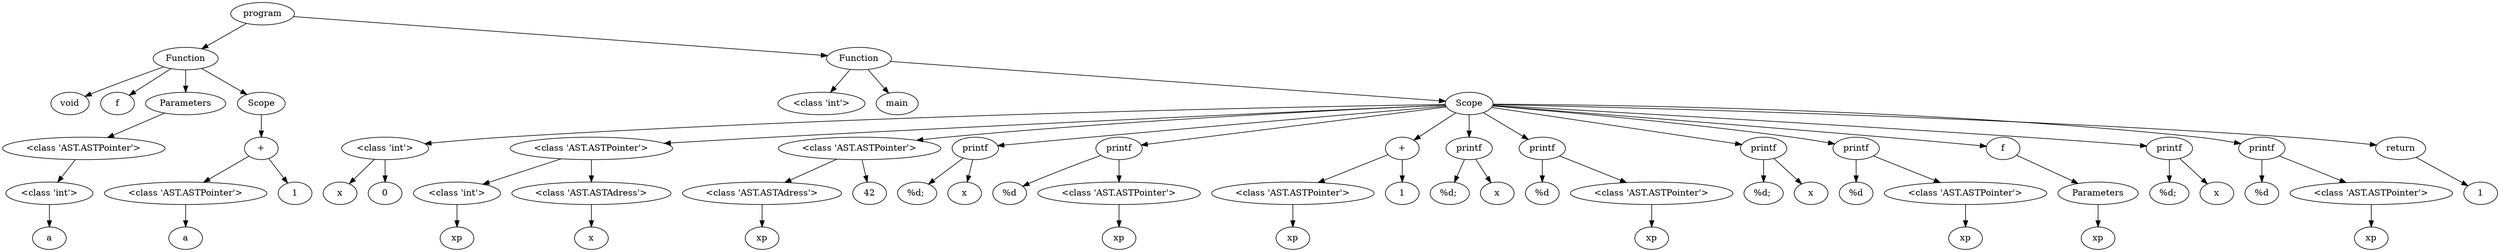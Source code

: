 digraph G { 
"<AST.AST object at 0x0000023EAC38FE80> (0)"[label="program"]
"<AST.ASTFunction object at 0x0000023EAC38FF10> (1)"[label="Function"]
"<AST.AST object at 0x0000023EAC38FE80> (0)"->"<AST.ASTFunction object at 0x0000023EAC38FF10> (1)"
"<AST.ASTFunction object at 0x0000023EAC38FF10> (1)"[label="Function"]
"<AST.ASTVoid object at 0x0000023EAC38FB50> (2)"[label="void"]
"<AST.ASTFunction object at 0x0000023EAC38FF10> (1)"->"<AST.ASTVoid object at 0x0000023EAC38FB50> (2)"
"<AST.ASTFunctionName object at 0x0000023EAC38FAF0> (2)"[label="f"]
"<AST.ASTFunction object at 0x0000023EAC38FF10> (1)"->"<AST.ASTFunctionName object at 0x0000023EAC38FAF0> (2)"
"<AST.ASTParameters object at 0x0000023EAC38FFA0> (2)"[label="Parameters"]
"<AST.ASTFunction object at 0x0000023EAC38FF10> (1)"->"<AST.ASTParameters object at 0x0000023EAC38FFA0> (2)"
"<AST.ASTParameters object at 0x0000023EAC38FFA0> (2)"[label="Parameters"]
"<AST.ASTPointer object at 0x0000023EAC3930A0> (3)"[label="<class 'AST.ASTPointer'>"]
"<AST.ASTParameters object at 0x0000023EAC38FFA0> (2)"->"<AST.ASTPointer object at 0x0000023EAC3930A0> (3)"
"<AST.ASTPointer object at 0x0000023EAC3930A0> (3)"[label="<class 'AST.ASTPointer'>"]
"<AST.ASTDataType object at 0x0000023EAC393430> (4)"[label="<class 'int'>"]
"<AST.ASTPointer object at 0x0000023EAC3930A0> (3)"->"<AST.ASTDataType object at 0x0000023EAC393430> (4)"
"<AST.ASTDataType object at 0x0000023EAC393430> (4)"[label="<class 'int'>"]
"<AST.ASTVariable object at 0x0000023EAC393070> (5)"[label="a"]
"<AST.ASTDataType object at 0x0000023EAC393430> (4)"->"<AST.ASTVariable object at 0x0000023EAC393070> (5)"
"<AST.ASTScope object at 0x0000023EAC3930D0> (2)"[label="Scope"]
"<AST.ASTFunction object at 0x0000023EAC38FF10> (1)"->"<AST.ASTScope object at 0x0000023EAC3930D0> (2)"
"<AST.ASTScope object at 0x0000023EAC3930D0> (2)"[label="Scope"]
"<AST.ASTOperator object at 0x0000023EAC393580> (3)"[label="+"]
"<AST.ASTScope object at 0x0000023EAC3930D0> (2)"->"<AST.ASTOperator object at 0x0000023EAC393580> (3)"
"<AST.ASTOperator object at 0x0000023EAC393580> (3)"[label="+"]
"<AST.ASTPointer object at 0x0000023EAC393340> (4)"[label="<class 'AST.ASTPointer'>"]
"<AST.ASTOperator object at 0x0000023EAC393580> (3)"->"<AST.ASTPointer object at 0x0000023EAC393340> (4)"
"<AST.ASTPointer object at 0x0000023EAC393340> (4)"[label="<class 'AST.ASTPointer'>"]
"<AST.ASTVariable object at 0x0000023EAC3931F0> (5)"[label="a"]
"<AST.ASTPointer object at 0x0000023EAC393340> (4)"->"<AST.ASTVariable object at 0x0000023EAC3931F0> (5)"
"<AST.ASTInt object at 0x0000023EAC393610> (4)"[label="1"]
"<AST.ASTOperator object at 0x0000023EAC393580> (3)"->"<AST.ASTInt object at 0x0000023EAC393610> (4)"
"<AST.ASTFunction object at 0x0000023EAC393160> (1)"[label="Function"]
"<AST.AST object at 0x0000023EAC38FE80> (0)"->"<AST.ASTFunction object at 0x0000023EAC393160> (1)"
"<AST.ASTFunction object at 0x0000023EAC393160> (1)"[label="Function"]
"<AST.ASTDataType object at 0x0000023EAC3932E0> (2)"[label="<class 'int'>"]
"<AST.ASTFunction object at 0x0000023EAC393160> (1)"->"<AST.ASTDataType object at 0x0000023EAC3932E0> (2)"
"<AST.ASTFunctionName object at 0x0000023EAC393520> (2)"[label="main"]
"<AST.ASTFunction object at 0x0000023EAC393160> (1)"->"<AST.ASTFunctionName object at 0x0000023EAC393520> (2)"
"<AST.ASTScope object at 0x0000023EAC393550> (2)"[label="Scope"]
"<AST.ASTFunction object at 0x0000023EAC393160> (1)"->"<AST.ASTScope object at 0x0000023EAC393550> (2)"
"<AST.ASTScope object at 0x0000023EAC393550> (2)"[label="Scope"]
"<AST.ASTDataType object at 0x0000023EAC3937C0> (3)"[label="<class 'int'>"]
"<AST.ASTScope object at 0x0000023EAC393550> (2)"->"<AST.ASTDataType object at 0x0000023EAC3937C0> (3)"
"<AST.ASTDataType object at 0x0000023EAC3937C0> (3)"[label="<class 'int'>"]
"<AST.ASTVariable object at 0x0000023EAC3936D0> (4)"[label="x"]
"<AST.ASTDataType object at 0x0000023EAC3937C0> (3)"->"<AST.ASTVariable object at 0x0000023EAC3936D0> (4)"
"<AST.ASTInt object at 0x0000023EAC393760> (4)"[label="0"]
"<AST.ASTDataType object at 0x0000023EAC3937C0> (3)"->"<AST.ASTInt object at 0x0000023EAC393760> (4)"
"<AST.ASTPointer object at 0x0000023EAC3939D0> (3)"[label="<class 'AST.ASTPointer'>"]
"<AST.ASTScope object at 0x0000023EAC393550> (2)"->"<AST.ASTPointer object at 0x0000023EAC3939D0> (3)"
"<AST.ASTPointer object at 0x0000023EAC3939D0> (3)"[label="<class 'AST.ASTPointer'>"]
"<AST.ASTDataType object at 0x0000023EAC3938B0> (4)"[label="<class 'int'>"]
"<AST.ASTPointer object at 0x0000023EAC3939D0> (3)"->"<AST.ASTDataType object at 0x0000023EAC3938B0> (4)"
"<AST.ASTDataType object at 0x0000023EAC3938B0> (4)"[label="<class 'int'>"]
"<AST.ASTVariable object at 0x0000023EAC393880> (5)"[label="xp"]
"<AST.ASTDataType object at 0x0000023EAC3938B0> (4)"->"<AST.ASTVariable object at 0x0000023EAC393880> (5)"
"<AST.ASTAdress object at 0x0000023EAC393A30> (4)"[label="<class 'AST.ASTAdress'>"]
"<AST.ASTPointer object at 0x0000023EAC3939D0> (3)"->"<AST.ASTAdress object at 0x0000023EAC393A30> (4)"
"<AST.ASTAdress object at 0x0000023EAC393A30> (4)"[label="<class 'AST.ASTAdress'>"]
"<AST.ASTVariable object at 0x0000023EAC3939A0> (5)"[label="x"]
"<AST.ASTAdress object at 0x0000023EAC393A30> (4)"->"<AST.ASTVariable object at 0x0000023EAC3939A0> (5)"
"<AST.ASTPointer object at 0x0000023EAC393B20> (3)"[label="<class 'AST.ASTPointer'>"]
"<AST.ASTScope object at 0x0000023EAC393550> (2)"->"<AST.ASTPointer object at 0x0000023EAC393B20> (3)"
"<AST.ASTPointer object at 0x0000023EAC393B20> (3)"[label="<class 'AST.ASTPointer'>"]
"<AST.ASTAdress object at 0x0000023EAC393B80> (4)"[label="<class 'AST.ASTAdress'>"]
"<AST.ASTPointer object at 0x0000023EAC393B20> (3)"->"<AST.ASTAdress object at 0x0000023EAC393B80> (4)"
"<AST.ASTAdress object at 0x0000023EAC393B80> (4)"[label="<class 'AST.ASTAdress'>"]
"<AST.ASTVariable object at 0x0000023EAC393A90> (5)"[label="xp"]
"<AST.ASTAdress object at 0x0000023EAC393B80> (4)"->"<AST.ASTVariable object at 0x0000023EAC393A90> (5)"
"<AST.ASTInt object at 0x0000023EAC393BE0> (4)"[label="42"]
"<AST.ASTPointer object at 0x0000023EAC393B20> (3)"->"<AST.ASTInt object at 0x0000023EAC393BE0> (4)"
"<AST.ASTPrintf object at 0x0000023EAC393C40> (3)"[label="printf"]
"<AST.ASTScope object at 0x0000023EAC393550> (2)"->"<AST.ASTPrintf object at 0x0000023EAC393C40> (3)"
"<AST.ASTPrintf object at 0x0000023EAC393C40> (3)"[label="printf"]
"<AST.ASTText object at 0x0000023EAC393CA0> (4)"[label="%d; "]
"<AST.ASTPrintf object at 0x0000023EAC393C40> (3)"->"<AST.ASTText object at 0x0000023EAC393CA0> (4)"
"<AST.ASTVariable object at 0x0000023EAC393D30> (4)"[label="x"]
"<AST.ASTPrintf object at 0x0000023EAC393C40> (3)"->"<AST.ASTVariable object at 0x0000023EAC393D30> (4)"
"<AST.ASTPrintf object at 0x0000023EAC393D00> (3)"[label="printf"]
"<AST.ASTScope object at 0x0000023EAC393550> (2)"->"<AST.ASTPrintf object at 0x0000023EAC393D00> (3)"
"<AST.ASTPrintf object at 0x0000023EAC393D00> (3)"[label="printf"]
"<AST.ASTText object at 0x0000023EAC393DC0> (4)"[label="%d\n"]
"<AST.ASTPrintf object at 0x0000023EAC393D00> (3)"->"<AST.ASTText object at 0x0000023EAC393DC0> (4)"
"<AST.ASTPointer object at 0x0000023EAC393EB0> (4)"[label="<class 'AST.ASTPointer'>"]
"<AST.ASTPrintf object at 0x0000023EAC393D00> (3)"->"<AST.ASTPointer object at 0x0000023EAC393EB0> (4)"
"<AST.ASTPointer object at 0x0000023EAC393EB0> (4)"[label="<class 'AST.ASTPointer'>"]
"<AST.ASTVariable object at 0x0000023EAC393E50> (5)"[label="xp"]
"<AST.ASTPointer object at 0x0000023EAC393EB0> (4)"->"<AST.ASTVariable object at 0x0000023EAC393E50> (5)"
"<AST.ASTOperator object at 0x0000023EAC39C040> (3)"[label="+"]
"<AST.ASTScope object at 0x0000023EAC393550> (2)"->"<AST.ASTOperator object at 0x0000023EAC39C040> (3)"
"<AST.ASTOperator object at 0x0000023EAC39C040> (3)"[label="+"]
"<AST.ASTPointer object at 0x0000023EAC393F40> (4)"[label="<class 'AST.ASTPointer'>"]
"<AST.ASTOperator object at 0x0000023EAC39C040> (3)"->"<AST.ASTPointer object at 0x0000023EAC393F40> (4)"
"<AST.ASTPointer object at 0x0000023EAC393F40> (4)"[label="<class 'AST.ASTPointer'>"]
"<AST.ASTVariable object at 0x0000023EAC393E20> (5)"[label="xp"]
"<AST.ASTPointer object at 0x0000023EAC393F40> (4)"->"<AST.ASTVariable object at 0x0000023EAC393E20> (5)"
"<AST.ASTInt object at 0x0000023EAC393FA0> (4)"[label="1"]
"<AST.ASTOperator object at 0x0000023EAC39C040> (3)"->"<AST.ASTInt object at 0x0000023EAC393FA0> (4)"
"<AST.ASTPrintf object at 0x0000023EAC39C0A0> (3)"[label="printf"]
"<AST.ASTScope object at 0x0000023EAC393550> (2)"->"<AST.ASTPrintf object at 0x0000023EAC39C0A0> (3)"
"<AST.ASTPrintf object at 0x0000023EAC39C0A0> (3)"[label="printf"]
"<AST.ASTText object at 0x0000023EAC39C100> (4)"[label="%d; "]
"<AST.ASTPrintf object at 0x0000023EAC39C0A0> (3)"->"<AST.ASTText object at 0x0000023EAC39C100> (4)"
"<AST.ASTVariable object at 0x0000023EAC39C190> (4)"[label="x"]
"<AST.ASTPrintf object at 0x0000023EAC39C0A0> (3)"->"<AST.ASTVariable object at 0x0000023EAC39C190> (4)"
"<AST.ASTPrintf object at 0x0000023EAC39C160> (3)"[label="printf"]
"<AST.ASTScope object at 0x0000023EAC393550> (2)"->"<AST.ASTPrintf object at 0x0000023EAC39C160> (3)"
"<AST.ASTPrintf object at 0x0000023EAC39C160> (3)"[label="printf"]
"<AST.ASTText object at 0x0000023EAC39C220> (4)"[label="%d\n"]
"<AST.ASTPrintf object at 0x0000023EAC39C160> (3)"->"<AST.ASTText object at 0x0000023EAC39C220> (4)"
"<AST.ASTPointer object at 0x0000023EAC39C310> (4)"[label="<class 'AST.ASTPointer'>"]
"<AST.ASTPrintf object at 0x0000023EAC39C160> (3)"->"<AST.ASTPointer object at 0x0000023EAC39C310> (4)"
"<AST.ASTPointer object at 0x0000023EAC39C310> (4)"[label="<class 'AST.ASTPointer'>"]
"<AST.ASTVariable object at 0x0000023EAC39C2B0> (5)"[label="xp"]
"<AST.ASTPointer object at 0x0000023EAC39C310> (4)"->"<AST.ASTVariable object at 0x0000023EAC39C2B0> (5)"
"<AST.ASTPrintf object at 0x0000023EAC39C280> (3)"[label="printf"]
"<AST.ASTScope object at 0x0000023EAC393550> (2)"->"<AST.ASTPrintf object at 0x0000023EAC39C280> (3)"
"<AST.ASTPrintf object at 0x0000023EAC39C280> (3)"[label="printf"]
"<AST.ASTText object at 0x0000023EAC39C3A0> (4)"[label="%d; "]
"<AST.ASTPrintf object at 0x0000023EAC39C280> (3)"->"<AST.ASTText object at 0x0000023EAC39C3A0> (4)"
"<AST.ASTVariable object at 0x0000023EAC39C430> (4)"[label="x"]
"<AST.ASTPrintf object at 0x0000023EAC39C280> (3)"->"<AST.ASTVariable object at 0x0000023EAC39C430> (4)"
"<AST.ASTPrintf object at 0x0000023EAC39C400> (3)"[label="printf"]
"<AST.ASTScope object at 0x0000023EAC393550> (2)"->"<AST.ASTPrintf object at 0x0000023EAC39C400> (3)"
"<AST.ASTPrintf object at 0x0000023EAC39C400> (3)"[label="printf"]
"<AST.ASTText object at 0x0000023EAC39C4C0> (4)"[label="%d\n"]
"<AST.ASTPrintf object at 0x0000023EAC39C400> (3)"->"<AST.ASTText object at 0x0000023EAC39C4C0> (4)"
"<AST.ASTPointer object at 0x0000023EAC39C5B0> (4)"[label="<class 'AST.ASTPointer'>"]
"<AST.ASTPrintf object at 0x0000023EAC39C400> (3)"->"<AST.ASTPointer object at 0x0000023EAC39C5B0> (4)"
"<AST.ASTPointer object at 0x0000023EAC39C5B0> (4)"[label="<class 'AST.ASTPointer'>"]
"<AST.ASTVariable object at 0x0000023EAC39C550> (5)"[label="xp"]
"<AST.ASTPointer object at 0x0000023EAC39C5B0> (4)"->"<AST.ASTVariable object at 0x0000023EAC39C550> (5)"
"<AST.ASTFunctionName object at 0x0000023EAC39C520> (3)"[label="f"]
"<AST.ASTScope object at 0x0000023EAC393550> (2)"->"<AST.ASTFunctionName object at 0x0000023EAC39C520> (3)"
"<AST.ASTFunctionName object at 0x0000023EAC39C520> (3)"[label="f"]
"<AST.ASTParameters object at 0x0000023EAC39C640> (4)"[label="Parameters"]
"<AST.ASTFunctionName object at 0x0000023EAC39C520> (3)"->"<AST.ASTParameters object at 0x0000023EAC39C640> (4)"
"<AST.ASTParameters object at 0x0000023EAC39C640> (4)"[label="Parameters"]
"<AST.ASTVariable object at 0x0000023EAC39C6D0> (5)"[label="xp"]
"<AST.ASTParameters object at 0x0000023EAC39C640> (4)"->"<AST.ASTVariable object at 0x0000023EAC39C6D0> (5)"
"<AST.ASTPrintf object at 0x0000023EAC39C6A0> (3)"[label="printf"]
"<AST.ASTScope object at 0x0000023EAC393550> (2)"->"<AST.ASTPrintf object at 0x0000023EAC39C6A0> (3)"
"<AST.ASTPrintf object at 0x0000023EAC39C6A0> (3)"[label="printf"]
"<AST.ASTText object at 0x0000023EAC39C760> (4)"[label="%d; "]
"<AST.ASTPrintf object at 0x0000023EAC39C6A0> (3)"->"<AST.ASTText object at 0x0000023EAC39C760> (4)"
"<AST.ASTVariable object at 0x0000023EAC39C7F0> (4)"[label="x"]
"<AST.ASTPrintf object at 0x0000023EAC39C6A0> (3)"->"<AST.ASTVariable object at 0x0000023EAC39C7F0> (4)"
"<AST.ASTPrintf object at 0x0000023EAC39C7C0> (3)"[label="printf"]
"<AST.ASTScope object at 0x0000023EAC393550> (2)"->"<AST.ASTPrintf object at 0x0000023EAC39C7C0> (3)"
"<AST.ASTPrintf object at 0x0000023EAC39C7C0> (3)"[label="printf"]
"<AST.ASTText object at 0x0000023EAC39C880> (4)"[label="%d\n"]
"<AST.ASTPrintf object at 0x0000023EAC39C7C0> (3)"->"<AST.ASTText object at 0x0000023EAC39C880> (4)"
"<AST.ASTPointer object at 0x0000023EAC39C970> (4)"[label="<class 'AST.ASTPointer'>"]
"<AST.ASTPrintf object at 0x0000023EAC39C7C0> (3)"->"<AST.ASTPointer object at 0x0000023EAC39C970> (4)"
"<AST.ASTPointer object at 0x0000023EAC39C970> (4)"[label="<class 'AST.ASTPointer'>"]
"<AST.ASTVariable object at 0x0000023EAC39C910> (5)"[label="xp"]
"<AST.ASTPointer object at 0x0000023EAC39C970> (4)"->"<AST.ASTVariable object at 0x0000023EAC39C910> (5)"
"<AST.ASTReturn object at 0x0000023EAC39C8E0> (3)"[label="return"]
"<AST.ASTScope object at 0x0000023EAC393550> (2)"->"<AST.ASTReturn object at 0x0000023EAC39C8E0> (3)"
"<AST.ASTReturn object at 0x0000023EAC39C8E0> (3)"[label="return"]
"<AST.ASTInt object at 0x0000023EAC39CA00> (4)"[label="1"]
"<AST.ASTReturn object at 0x0000023EAC39C8E0> (3)"->"<AST.ASTInt object at 0x0000023EAC39CA00> (4)"
}